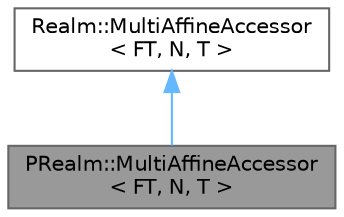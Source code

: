 digraph "PRealm::MultiAffineAccessor&lt; FT, N, T &gt;"
{
 // LATEX_PDF_SIZE
  bgcolor="transparent";
  edge [fontname=Helvetica,fontsize=10,labelfontname=Helvetica,labelfontsize=10];
  node [fontname=Helvetica,fontsize=10,shape=box,height=0.2,width=0.4];
  Node1 [id="Node000001",label="PRealm::MultiAffineAccessor\l\< FT, N, T \>",height=0.2,width=0.4,color="gray40", fillcolor="grey60", style="filled", fontcolor="black",tooltip=" "];
  Node2 -> Node1 [id="edge1_Node000001_Node000002",dir="back",color="steelblue1",style="solid",tooltip=" "];
  Node2 [id="Node000002",label="Realm::MultiAffineAccessor\l\< FT, N, T \>",height=0.2,width=0.4,color="gray40", fillcolor="white", style="filled",URL="$classRealm_1_1MultiAffineAccessor.html",tooltip=" "];
}
